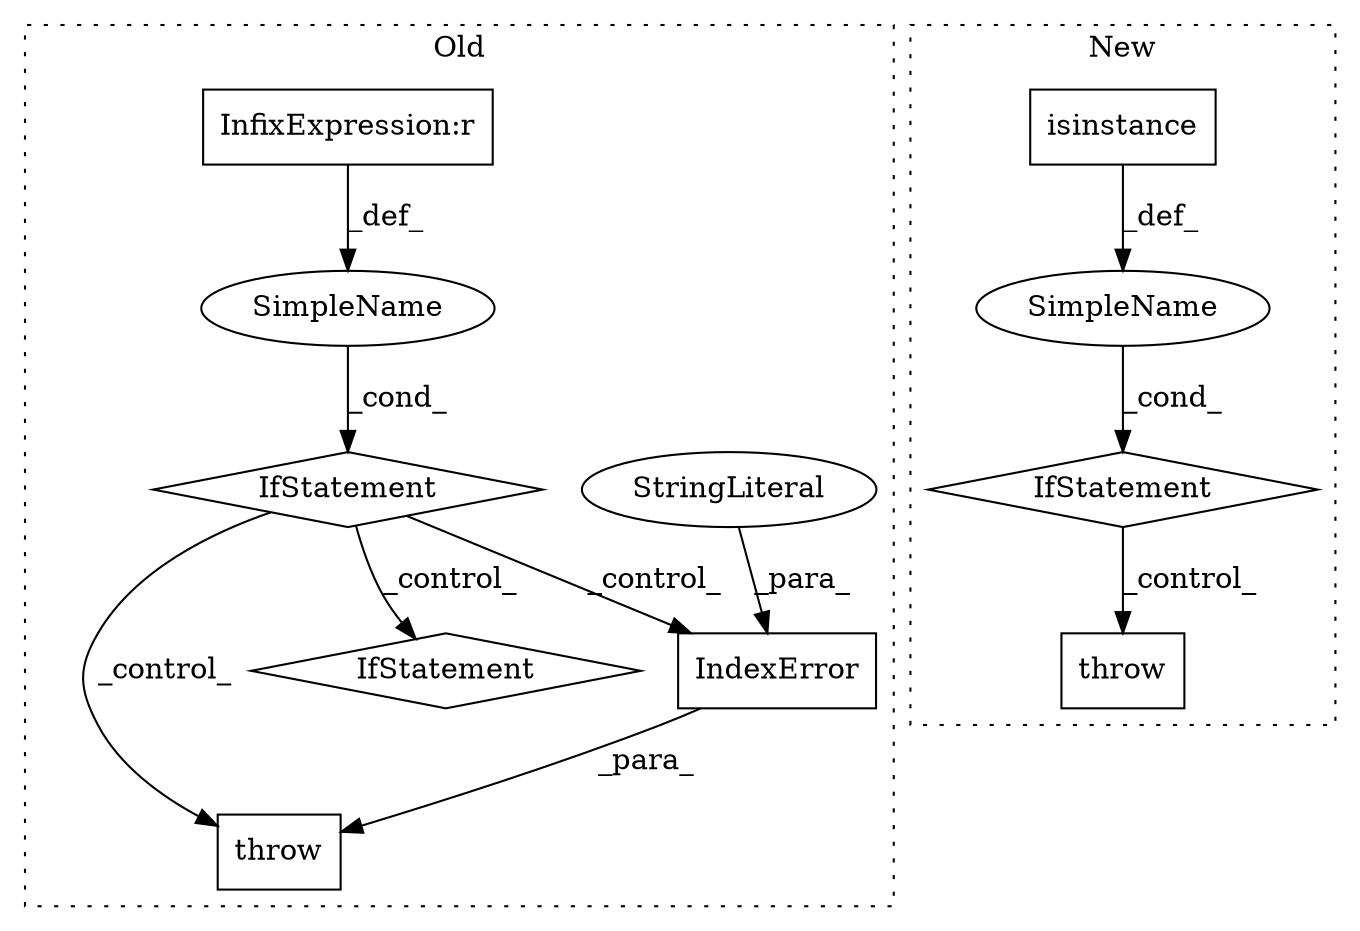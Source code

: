 digraph G {
subgraph cluster0 {
1 [label="IndexError" a="32" s="5968,6043" l="11,1" shape="box"];
4 [label="throw" a="53" s="5962" l="6" shape="box"];
7 [label="IfStatement" a="25" s="5878,5952" l="4,2" shape="diamond"];
8 [label="SimpleName" a="42" s="" l="" shape="ellipse"];
9 [label="StringLiteral" a="45" s="5979" l="64" shape="ellipse"];
10 [label="InfixExpression:r" a="27" s="5896" l="4" shape="box"];
11 [label="IfStatement" a="25" s="6320,6333" l="4,2" shape="diamond"];
label = "Old";
style="dotted";
}
subgraph cluster1 {
2 [label="isinstance" a="32" s="6792,6815" l="11,1" shape="box"];
3 [label="IfStatement" a="25" s="6788,6816" l="4,2" shape="diamond"];
5 [label="SimpleName" a="42" s="" l="" shape="ellipse"];
6 [label="throw" a="53" s="6828" l="6" shape="box"];
label = "New";
style="dotted";
}
1 -> 4 [label="_para_"];
2 -> 5 [label="_def_"];
3 -> 6 [label="_control_"];
5 -> 3 [label="_cond_"];
7 -> 4 [label="_control_"];
7 -> 11 [label="_control_"];
7 -> 1 [label="_control_"];
8 -> 7 [label="_cond_"];
9 -> 1 [label="_para_"];
10 -> 8 [label="_def_"];
}